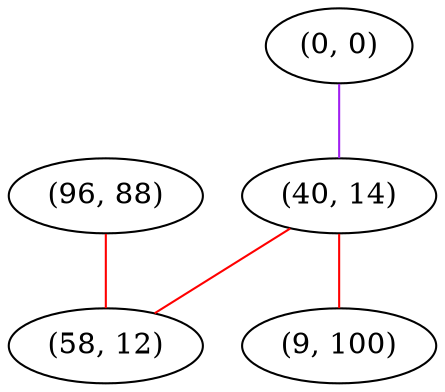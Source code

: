 graph "" {
"(0, 0)";
"(40, 14)";
"(96, 88)";
"(58, 12)";
"(9, 100)";
"(0, 0)" -- "(40, 14)"  [color=purple, key=0, weight=4];
"(40, 14)" -- "(58, 12)"  [color=red, key=0, weight=1];
"(40, 14)" -- "(9, 100)"  [color=red, key=0, weight=1];
"(96, 88)" -- "(58, 12)"  [color=red, key=0, weight=1];
}
